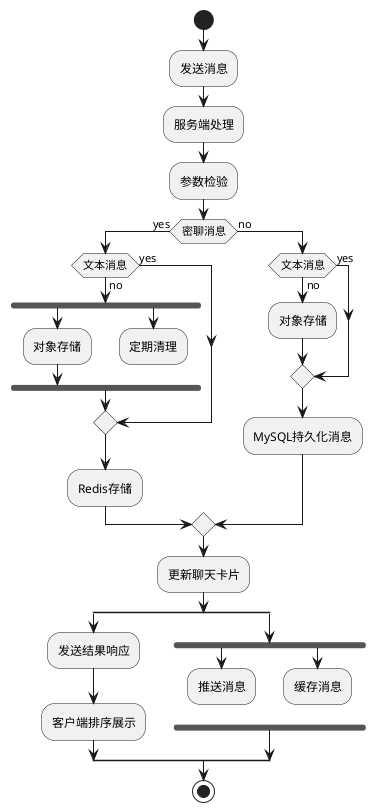 @startuml
start

:发送消息;
:服务端处理;
:参数检验;
if (密聊消息) then (yes)
    if (文本消息) then (yes)
    else (no)
        fork
        :对象存储;
        fork again
        :定期清理;
        detach
        end fork
    endif
    :Redis存储;
else (no)
    if (文本消息) then (yes)
    else (no)
        :对象存储;
    endif
    :MySQL持久化消息;
endif
:更新聊天卡片;

split
    :发送结果响应;
    :客户端排序展示;
split again
    fork
    :推送消息;
    detach
    fork again
    :缓存消息;
    detach
    end fork
end split

stop
@enduml